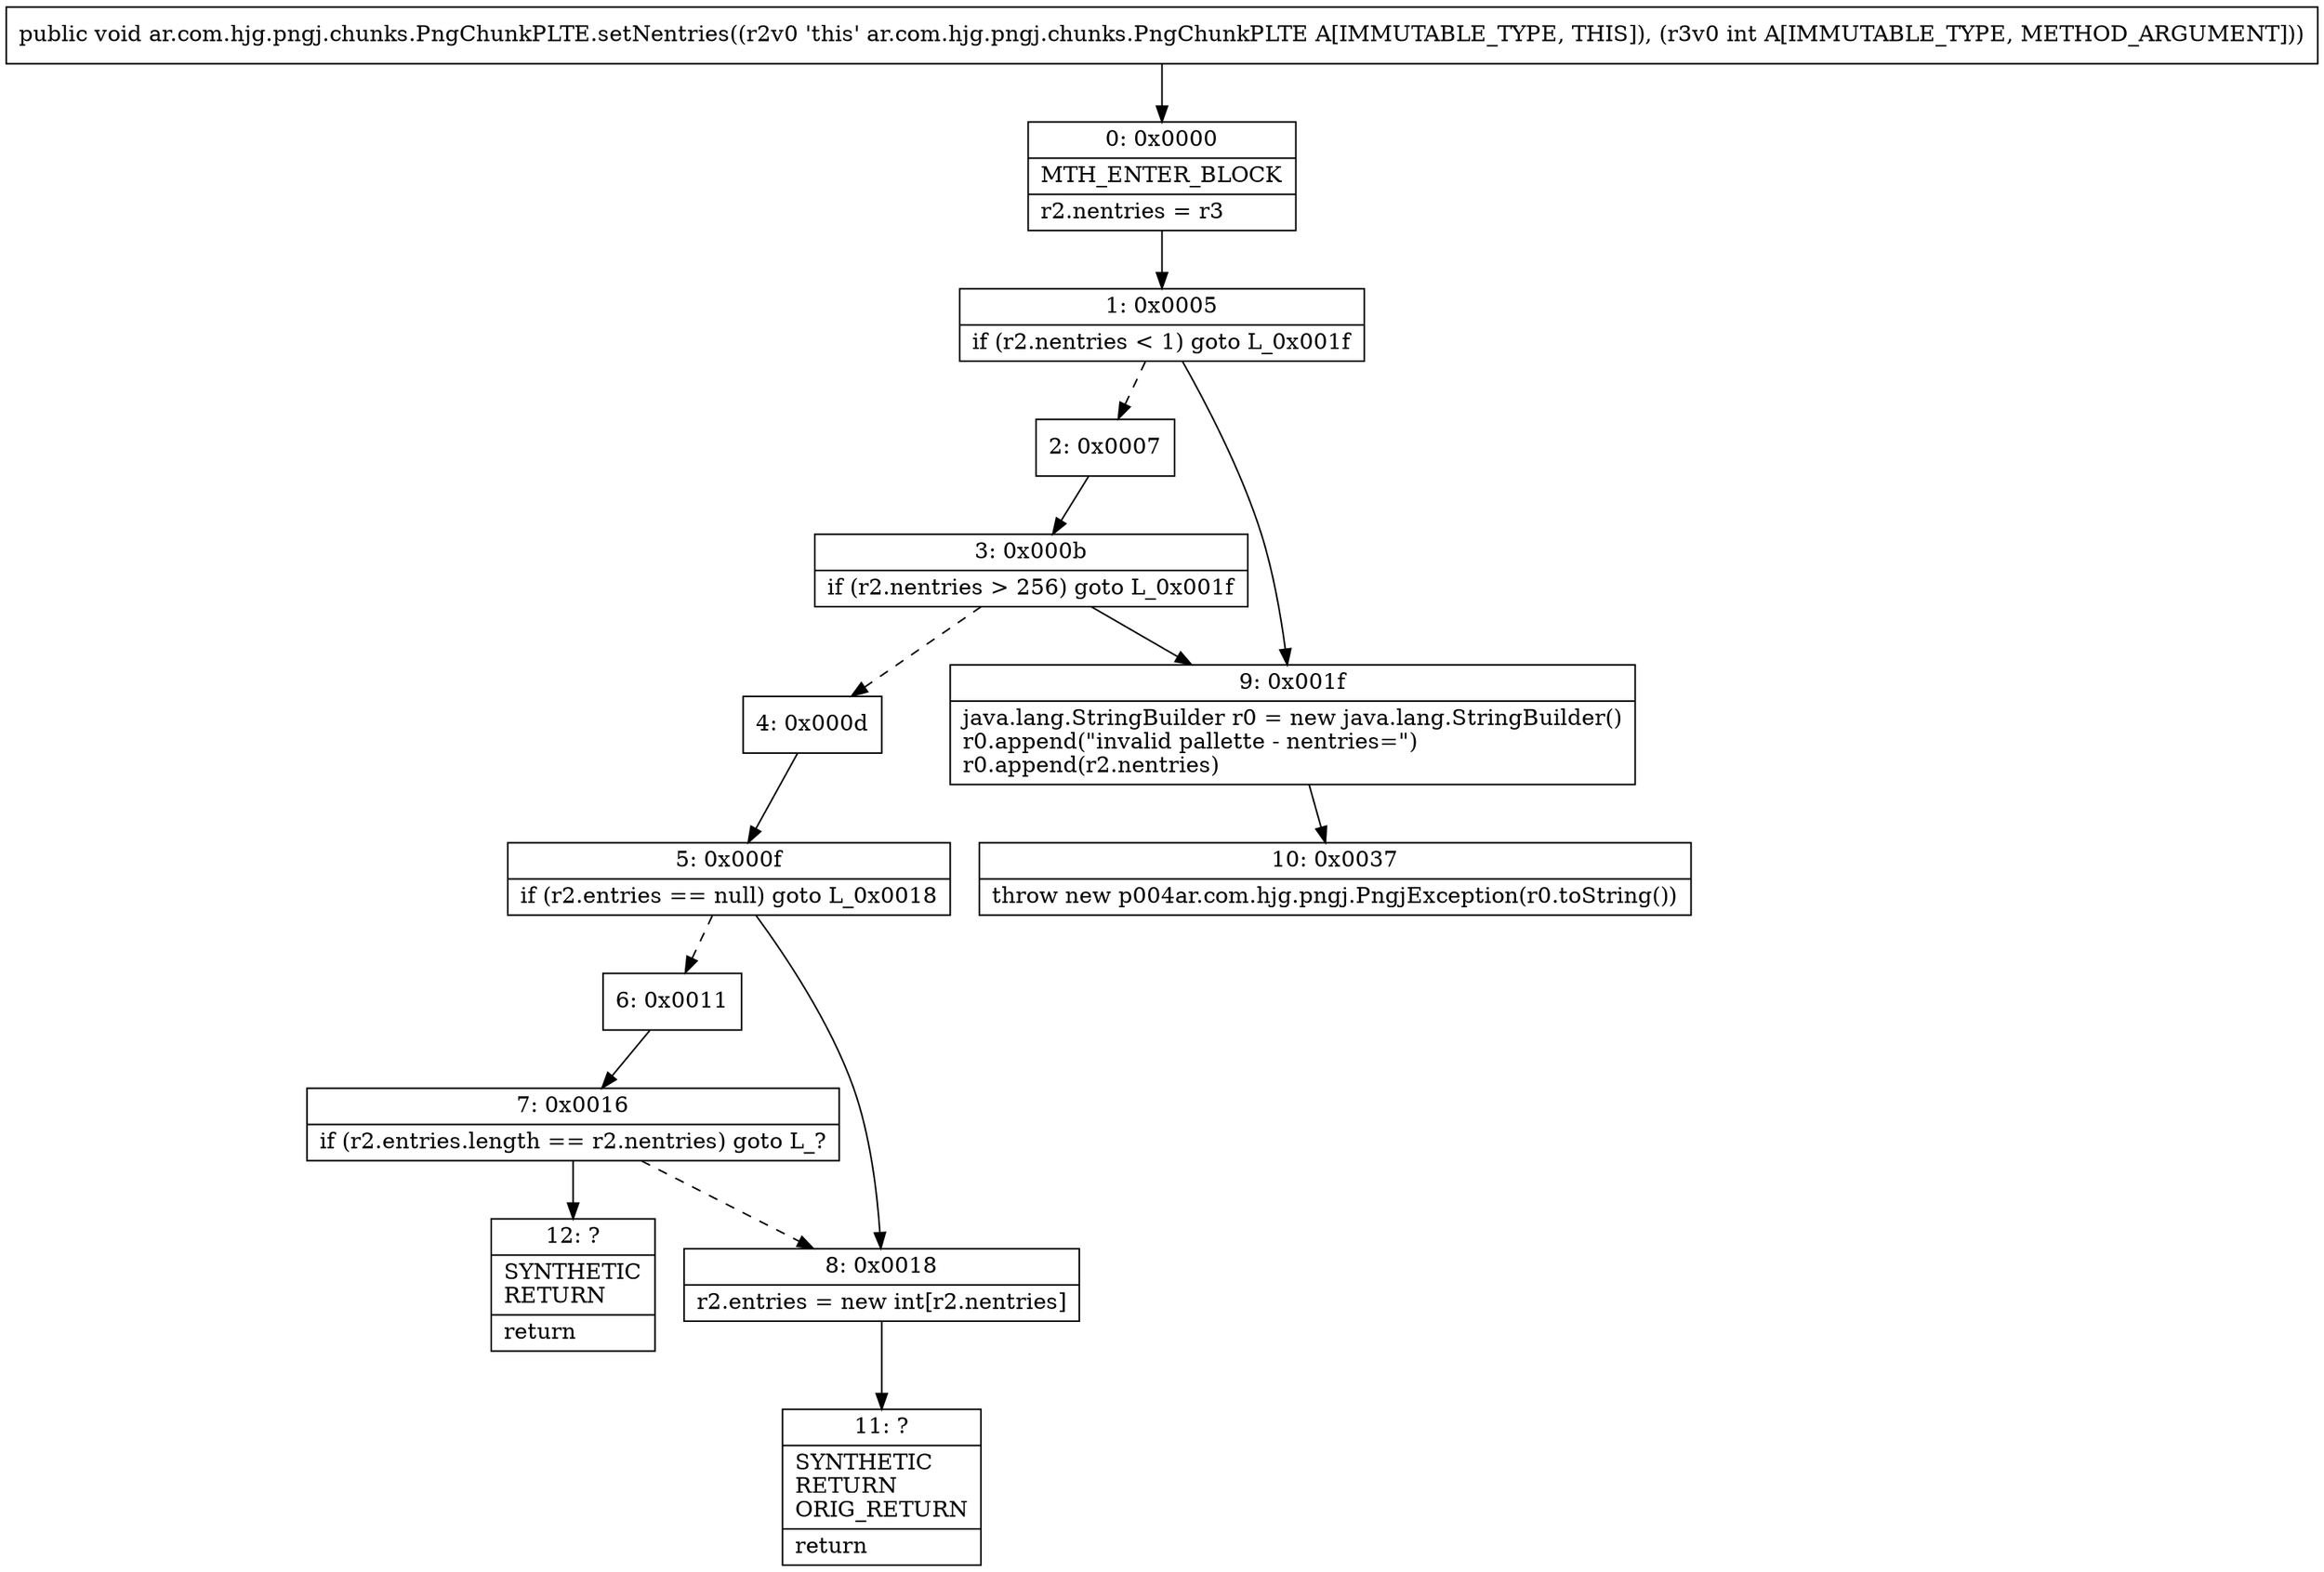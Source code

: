 digraph "CFG forar.com.hjg.pngj.chunks.PngChunkPLTE.setNentries(I)V" {
Node_0 [shape=record,label="{0\:\ 0x0000|MTH_ENTER_BLOCK\l|r2.nentries = r3\l}"];
Node_1 [shape=record,label="{1\:\ 0x0005|if (r2.nentries \< 1) goto L_0x001f\l}"];
Node_2 [shape=record,label="{2\:\ 0x0007}"];
Node_3 [shape=record,label="{3\:\ 0x000b|if (r2.nentries \> 256) goto L_0x001f\l}"];
Node_4 [shape=record,label="{4\:\ 0x000d}"];
Node_5 [shape=record,label="{5\:\ 0x000f|if (r2.entries == null) goto L_0x0018\l}"];
Node_6 [shape=record,label="{6\:\ 0x0011}"];
Node_7 [shape=record,label="{7\:\ 0x0016|if (r2.entries.length == r2.nentries) goto L_?\l}"];
Node_8 [shape=record,label="{8\:\ 0x0018|r2.entries = new int[r2.nentries]\l}"];
Node_9 [shape=record,label="{9\:\ 0x001f|java.lang.StringBuilder r0 = new java.lang.StringBuilder()\lr0.append(\"invalid pallette \- nentries=\")\lr0.append(r2.nentries)\l}"];
Node_10 [shape=record,label="{10\:\ 0x0037|throw new p004ar.com.hjg.pngj.PngjException(r0.toString())\l}"];
Node_11 [shape=record,label="{11\:\ ?|SYNTHETIC\lRETURN\lORIG_RETURN\l|return\l}"];
Node_12 [shape=record,label="{12\:\ ?|SYNTHETIC\lRETURN\l|return\l}"];
MethodNode[shape=record,label="{public void ar.com.hjg.pngj.chunks.PngChunkPLTE.setNentries((r2v0 'this' ar.com.hjg.pngj.chunks.PngChunkPLTE A[IMMUTABLE_TYPE, THIS]), (r3v0 int A[IMMUTABLE_TYPE, METHOD_ARGUMENT])) }"];
MethodNode -> Node_0;
Node_0 -> Node_1;
Node_1 -> Node_2[style=dashed];
Node_1 -> Node_9;
Node_2 -> Node_3;
Node_3 -> Node_4[style=dashed];
Node_3 -> Node_9;
Node_4 -> Node_5;
Node_5 -> Node_6[style=dashed];
Node_5 -> Node_8;
Node_6 -> Node_7;
Node_7 -> Node_8[style=dashed];
Node_7 -> Node_12;
Node_8 -> Node_11;
Node_9 -> Node_10;
}

